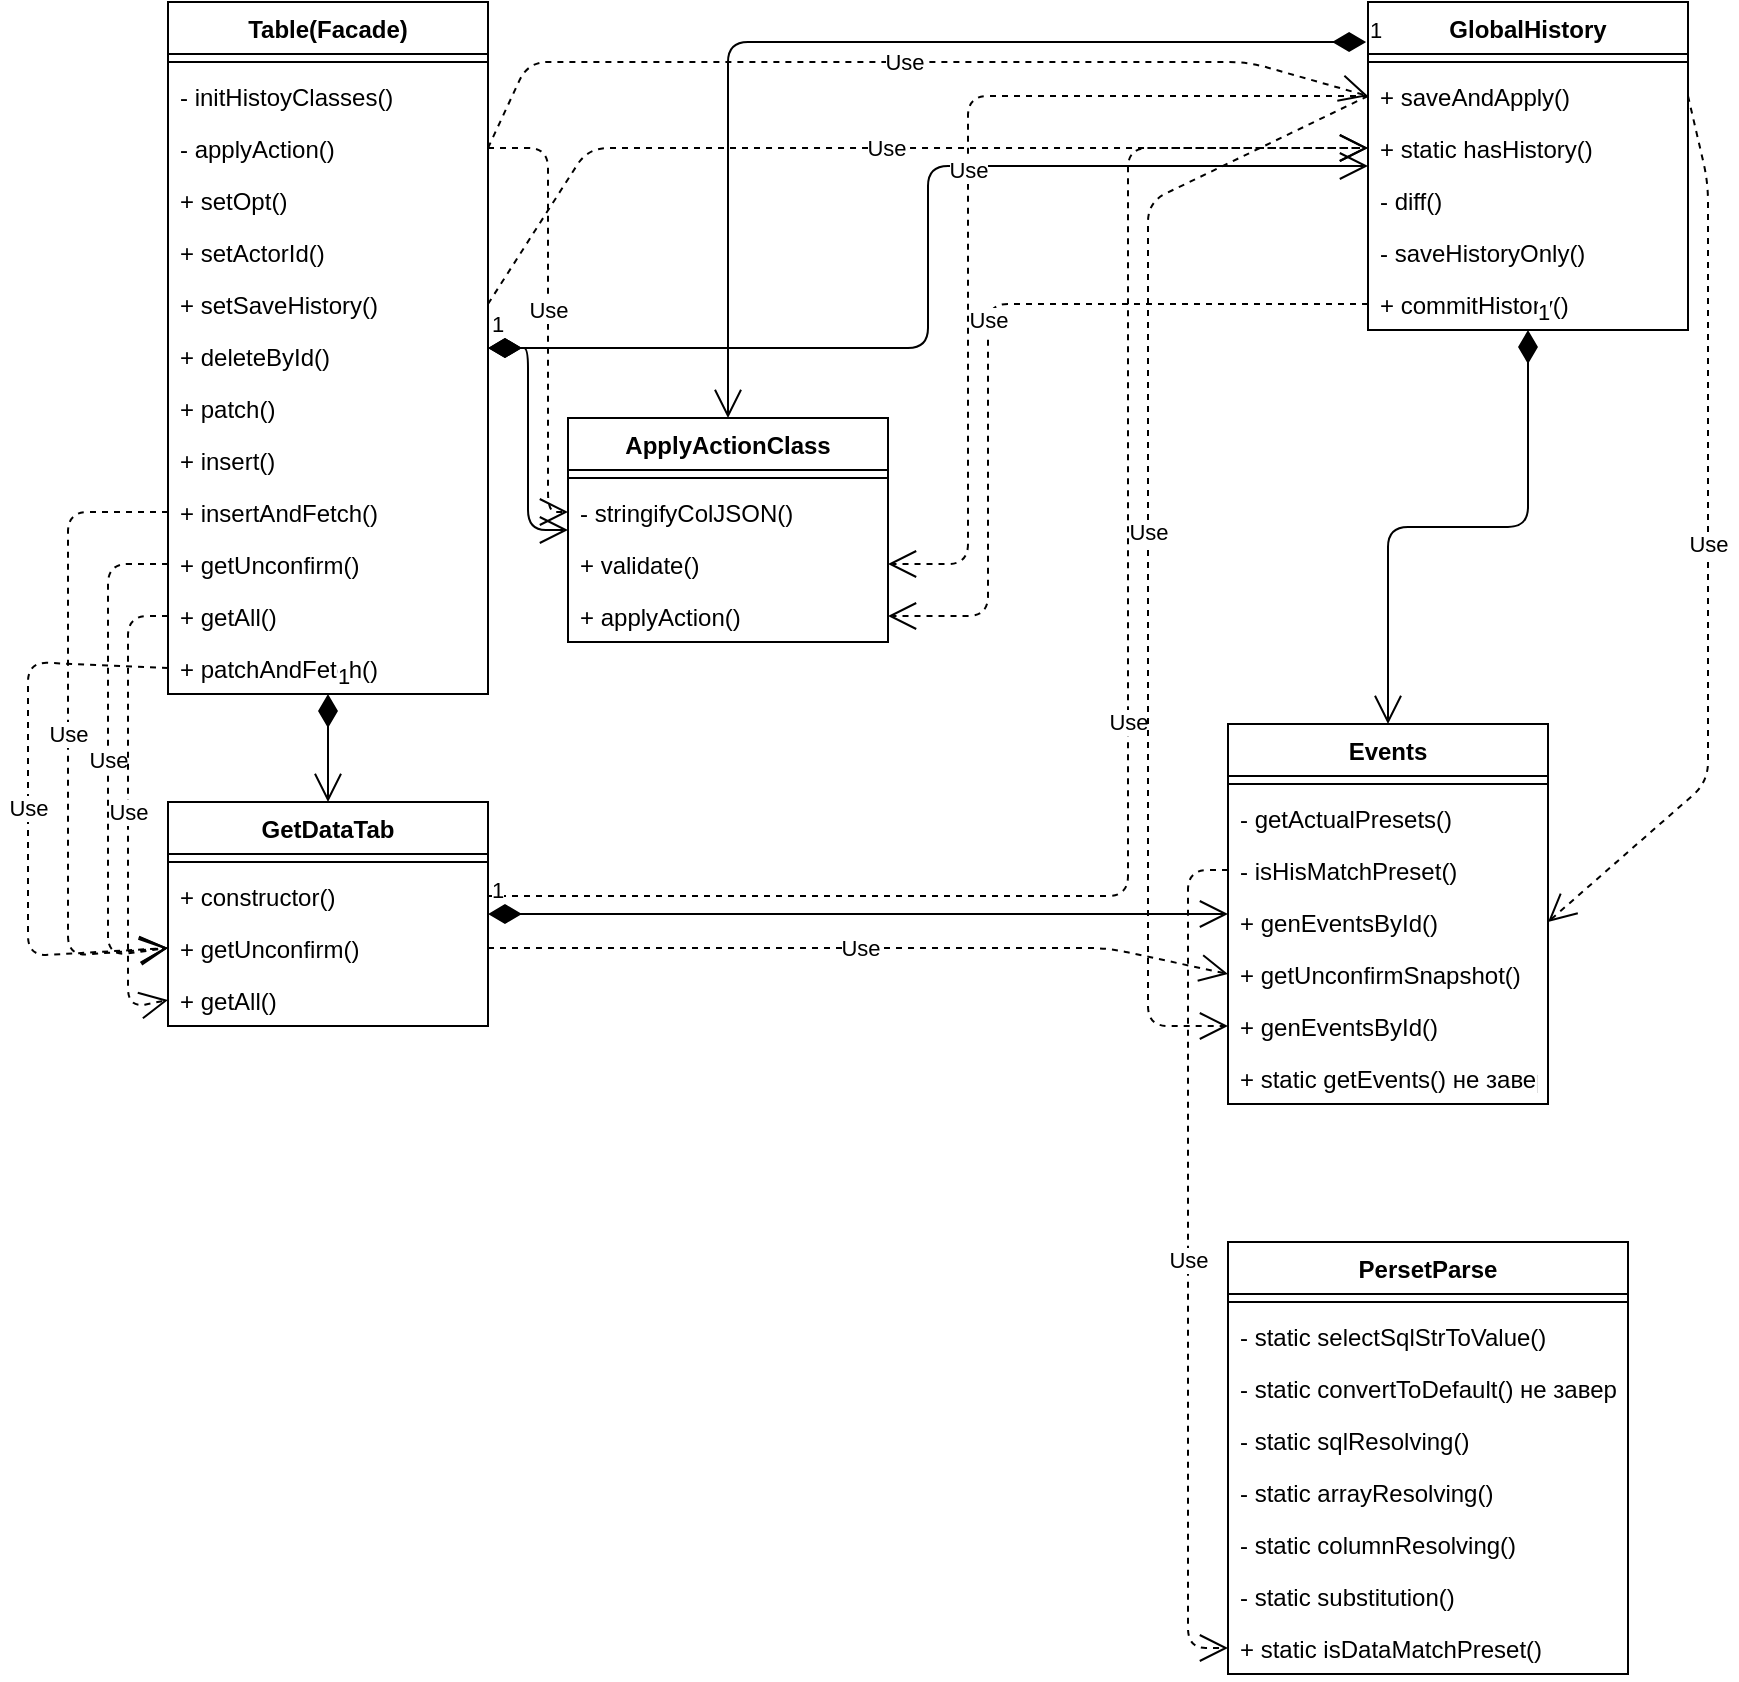 <mxfile version="14.3.2" type="google"><diagram id="3p_ZylhgmJ8c4HEx4bfC" name="Page-1"><mxGraphModel dx="2249" dy="738" grid="1" gridSize="10" guides="1" tooltips="1" connect="1" arrows="1" fold="1" page="1" pageScale="1" pageWidth="827" pageHeight="1169" math="0" shadow="0"><root><mxCell id="0"/><mxCell id="1" parent="0"/><mxCell id="8jdb5eiaXsH3c6DRHORx-1" value="Table(Facade)" style="swimlane;fontStyle=1;align=center;verticalAlign=top;childLayout=stackLayout;horizontal=1;startSize=26;horizontalStack=0;resizeParent=1;resizeParentMax=0;resizeLast=0;collapsible=1;marginBottom=0;" parent="1" vertex="1"><mxGeometry x="40" y="10" width="160" height="346" as="geometry"/></mxCell><mxCell id="8jdb5eiaXsH3c6DRHORx-3" value="" style="line;strokeWidth=1;fillColor=none;align=left;verticalAlign=middle;spacingTop=-1;spacingLeft=3;spacingRight=3;rotatable=0;labelPosition=right;points=[];portConstraint=eastwest;" parent="8jdb5eiaXsH3c6DRHORx-1" vertex="1"><mxGeometry y="26" width="160" height="8" as="geometry"/></mxCell><mxCell id="8jdb5eiaXsH3c6DRHORx-4" value="- initHistoyClasses()&#10;" style="text;strokeColor=none;fillColor=none;align=left;verticalAlign=top;spacingLeft=4;spacingRight=4;overflow=hidden;rotatable=0;points=[[0,0.5],[1,0.5]];portConstraint=eastwest;" parent="8jdb5eiaXsH3c6DRHORx-1" vertex="1"><mxGeometry y="34" width="160" height="26" as="geometry"/></mxCell><mxCell id="8jdb5eiaXsH3c6DRHORx-13" value="- applyAction()" style="text;strokeColor=none;fillColor=none;align=left;verticalAlign=top;spacingLeft=4;spacingRight=4;overflow=hidden;rotatable=0;points=[[0,0.5],[1,0.5]];portConstraint=eastwest;" parent="8jdb5eiaXsH3c6DRHORx-1" vertex="1"><mxGeometry y="60" width="160" height="26" as="geometry"/></mxCell><mxCell id="8jdb5eiaXsH3c6DRHORx-10" value="+ setOpt()" style="text;strokeColor=none;fillColor=none;align=left;verticalAlign=top;spacingLeft=4;spacingRight=4;overflow=hidden;rotatable=0;points=[[0,0.5],[1,0.5]];portConstraint=eastwest;" parent="8jdb5eiaXsH3c6DRHORx-1" vertex="1"><mxGeometry y="86" width="160" height="26" as="geometry"/></mxCell><mxCell id="8jdb5eiaXsH3c6DRHORx-9" value="+ setActorId()" style="text;strokeColor=none;fillColor=none;align=left;verticalAlign=top;spacingLeft=4;spacingRight=4;overflow=hidden;rotatable=0;points=[[0,0.5],[1,0.5]];portConstraint=eastwest;" parent="8jdb5eiaXsH3c6DRHORx-1" vertex="1"><mxGeometry y="112" width="160" height="26" as="geometry"/></mxCell><mxCell id="8jdb5eiaXsH3c6DRHORx-12" value="+ setSaveHistory()" style="text;strokeColor=none;fillColor=none;align=left;verticalAlign=top;spacingLeft=4;spacingRight=4;overflow=hidden;rotatable=0;points=[[0,0.5],[1,0.5]];portConstraint=eastwest;" parent="8jdb5eiaXsH3c6DRHORx-1" vertex="1"><mxGeometry y="138" width="160" height="26" as="geometry"/></mxCell><mxCell id="8jdb5eiaXsH3c6DRHORx-14" value="+ deleteById()" style="text;strokeColor=none;fillColor=none;align=left;verticalAlign=top;spacingLeft=4;spacingRight=4;overflow=hidden;rotatable=0;points=[[0,0.5],[1,0.5]];portConstraint=eastwest;" parent="8jdb5eiaXsH3c6DRHORx-1" vertex="1"><mxGeometry y="164" width="160" height="26" as="geometry"/></mxCell><mxCell id="8jdb5eiaXsH3c6DRHORx-15" value="+ patch()" style="text;strokeColor=none;fillColor=none;align=left;verticalAlign=top;spacingLeft=4;spacingRight=4;overflow=hidden;rotatable=0;points=[[0,0.5],[1,0.5]];portConstraint=eastwest;" parent="8jdb5eiaXsH3c6DRHORx-1" vertex="1"><mxGeometry y="190" width="160" height="26" as="geometry"/></mxCell><mxCell id="8jdb5eiaXsH3c6DRHORx-25" value="+ insert()" style="text;strokeColor=none;fillColor=none;align=left;verticalAlign=top;spacingLeft=4;spacingRight=4;overflow=hidden;rotatable=0;points=[[0,0.5],[1,0.5]];portConstraint=eastwest;" parent="8jdb5eiaXsH3c6DRHORx-1" vertex="1"><mxGeometry y="216" width="160" height="26" as="geometry"/></mxCell><mxCell id="8jdb5eiaXsH3c6DRHORx-26" value="+ insertAndFetch()" style="text;strokeColor=none;fillColor=none;align=left;verticalAlign=top;spacingLeft=4;spacingRight=4;overflow=hidden;rotatable=0;points=[[0,0.5],[1,0.5]];portConstraint=eastwest;" parent="8jdb5eiaXsH3c6DRHORx-1" vertex="1"><mxGeometry y="242" width="160" height="26" as="geometry"/></mxCell><mxCell id="8jdb5eiaXsH3c6DRHORx-27" value="+ getUnconfirm()" style="text;strokeColor=none;fillColor=none;align=left;verticalAlign=top;spacingLeft=4;spacingRight=4;overflow=hidden;rotatable=0;points=[[0,0.5],[1,0.5]];portConstraint=eastwest;" parent="8jdb5eiaXsH3c6DRHORx-1" vertex="1"><mxGeometry y="268" width="160" height="26" as="geometry"/></mxCell><mxCell id="8jdb5eiaXsH3c6DRHORx-28" value="+ getAll()" style="text;strokeColor=none;fillColor=none;align=left;verticalAlign=top;spacingLeft=4;spacingRight=4;overflow=hidden;rotatable=0;points=[[0,0.5],[1,0.5]];portConstraint=eastwest;" parent="8jdb5eiaXsH3c6DRHORx-1" vertex="1"><mxGeometry y="294" width="160" height="26" as="geometry"/></mxCell><mxCell id="8jdb5eiaXsH3c6DRHORx-70" value="+ patchAndFetch()" style="text;strokeColor=none;fillColor=none;align=left;verticalAlign=top;spacingLeft=4;spacingRight=4;overflow=hidden;rotatable=0;points=[[0,0.5],[1,0.5]];portConstraint=eastwest;" parent="8jdb5eiaXsH3c6DRHORx-1" vertex="1"><mxGeometry y="320" width="160" height="26" as="geometry"/></mxCell><mxCell id="8jdb5eiaXsH3c6DRHORx-5" value="GlobalHistory" style="swimlane;fontStyle=1;align=center;verticalAlign=top;childLayout=stackLayout;horizontal=1;startSize=26;horizontalStack=0;resizeParent=1;resizeParentMax=0;resizeLast=0;collapsible=1;marginBottom=0;" parent="1" vertex="1"><mxGeometry x="640" y="10" width="160" height="164" as="geometry"/></mxCell><mxCell id="8jdb5eiaXsH3c6DRHORx-7" value="" style="line;strokeWidth=1;fillColor=none;align=left;verticalAlign=middle;spacingTop=-1;spacingLeft=3;spacingRight=3;rotatable=0;labelPosition=right;points=[];portConstraint=eastwest;" parent="8jdb5eiaXsH3c6DRHORx-5" vertex="1"><mxGeometry y="26" width="160" height="8" as="geometry"/></mxCell><mxCell id="8jdb5eiaXsH3c6DRHORx-8" value="+ saveAndApply()" style="text;strokeColor=none;fillColor=none;align=left;verticalAlign=top;spacingLeft=4;spacingRight=4;overflow=hidden;rotatable=0;points=[[0,0.5],[1,0.5]];portConstraint=eastwest;" parent="8jdb5eiaXsH3c6DRHORx-5" vertex="1"><mxGeometry y="34" width="160" height="26" as="geometry"/></mxCell><mxCell id="8jdb5eiaXsH3c6DRHORx-43" value="+ static hasHistory()" style="text;strokeColor=none;fillColor=none;align=left;verticalAlign=top;spacingLeft=4;spacingRight=4;overflow=hidden;rotatable=0;points=[[0,0.5],[1,0.5]];portConstraint=eastwest;" parent="8jdb5eiaXsH3c6DRHORx-5" vertex="1"><mxGeometry y="60" width="160" height="26" as="geometry"/></mxCell><mxCell id="8jdb5eiaXsH3c6DRHORx-44" value="- diff()" style="text;strokeColor=none;fillColor=none;align=left;verticalAlign=top;spacingLeft=4;spacingRight=4;overflow=hidden;rotatable=0;points=[[0,0.5],[1,0.5]];portConstraint=eastwest;" parent="8jdb5eiaXsH3c6DRHORx-5" vertex="1"><mxGeometry y="86" width="160" height="26" as="geometry"/></mxCell><mxCell id="8jdb5eiaXsH3c6DRHORx-45" value="- saveHistoryOnly()" style="text;strokeColor=none;fillColor=none;align=left;verticalAlign=top;spacingLeft=4;spacingRight=4;overflow=hidden;rotatable=0;points=[[0,0.5],[1,0.5]];portConstraint=eastwest;" parent="8jdb5eiaXsH3c6DRHORx-5" vertex="1"><mxGeometry y="112" width="160" height="26" as="geometry"/></mxCell><mxCell id="8jdb5eiaXsH3c6DRHORx-46" value="+ commitHistory()" style="text;strokeColor=none;fillColor=none;align=left;verticalAlign=top;spacingLeft=4;spacingRight=4;overflow=hidden;rotatable=0;points=[[0,0.5],[1,0.5]];portConstraint=eastwest;" parent="8jdb5eiaXsH3c6DRHORx-5" vertex="1"><mxGeometry y="138" width="160" height="26" as="geometry"/></mxCell><mxCell id="8jdb5eiaXsH3c6DRHORx-31" value="ApplyActionClass" style="swimlane;fontStyle=1;align=center;verticalAlign=top;childLayout=stackLayout;horizontal=1;startSize=26;horizontalStack=0;resizeParent=1;resizeParentMax=0;resizeLast=0;collapsible=1;marginBottom=0;fontColor=#000000;" parent="1" vertex="1"><mxGeometry x="240" y="218" width="160" height="112" as="geometry"/></mxCell><mxCell id="8jdb5eiaXsH3c6DRHORx-33" value="" style="line;strokeWidth=1;fillColor=none;align=left;verticalAlign=middle;spacingTop=-1;spacingLeft=3;spacingRight=3;rotatable=0;labelPosition=right;points=[];portConstraint=eastwest;" parent="8jdb5eiaXsH3c6DRHORx-31" vertex="1"><mxGeometry y="26" width="160" height="8" as="geometry"/></mxCell><mxCell id="8jdb5eiaXsH3c6DRHORx-34" value="- stringifyColJSON()" style="text;strokeColor=none;fillColor=none;align=left;verticalAlign=top;spacingLeft=4;spacingRight=4;overflow=hidden;rotatable=0;points=[[0,0.5],[1,0.5]];portConstraint=eastwest;" parent="8jdb5eiaXsH3c6DRHORx-31" vertex="1"><mxGeometry y="34" width="160" height="26" as="geometry"/></mxCell><mxCell id="8jdb5eiaXsH3c6DRHORx-41" value="+ validate()" style="text;strokeColor=none;fillColor=none;align=left;verticalAlign=top;spacingLeft=4;spacingRight=4;overflow=hidden;rotatable=0;points=[[0,0.5],[1,0.5]];portConstraint=eastwest;" parent="8jdb5eiaXsH3c6DRHORx-31" vertex="1"><mxGeometry y="60" width="160" height="26" as="geometry"/></mxCell><mxCell id="8jdb5eiaXsH3c6DRHORx-42" value="+ applyAction()" style="text;strokeColor=none;fillColor=none;align=left;verticalAlign=top;spacingLeft=4;spacingRight=4;overflow=hidden;rotatable=0;points=[[0,0.5],[1,0.5]];portConstraint=eastwest;" parent="8jdb5eiaXsH3c6DRHORx-31" vertex="1"><mxGeometry y="86" width="160" height="26" as="geometry"/></mxCell><mxCell id="8jdb5eiaXsH3c6DRHORx-37" value="1" style="endArrow=open;html=1;endSize=12;startArrow=diamondThin;startSize=14;startFill=1;edgeStyle=orthogonalEdgeStyle;align=left;verticalAlign=bottom;fontColor=#000000;entryX=0;entryY=0.5;entryDx=0;entryDy=0;" parent="1" source="8jdb5eiaXsH3c6DRHORx-1" target="8jdb5eiaXsH3c6DRHORx-31" edge="1"><mxGeometry x="-1" y="3" relative="1" as="geometry"><mxPoint x="340" y="200" as="sourcePoint"/><mxPoint x="500" y="200" as="targetPoint"/></mxGeometry></mxCell><mxCell id="8jdb5eiaXsH3c6DRHORx-38" value="1" style="endArrow=open;html=1;endSize=12;startArrow=diamondThin;startSize=14;startFill=1;edgeStyle=orthogonalEdgeStyle;align=left;verticalAlign=bottom;fontColor=#000000;" parent="1" source="8jdb5eiaXsH3c6DRHORx-1" target="8jdb5eiaXsH3c6DRHORx-5" edge="1"><mxGeometry x="-1" y="3" relative="1" as="geometry"><mxPoint x="340" y="200" as="sourcePoint"/><mxPoint x="500" y="200" as="targetPoint"/></mxGeometry></mxCell><mxCell id="8jdb5eiaXsH3c6DRHORx-39" value="Use" style="endArrow=open;endSize=12;dashed=1;html=1;fontColor=#000000;entryX=0;entryY=0.5;entryDx=0;entryDy=0;exitX=1;exitY=0.5;exitDx=0;exitDy=0;" parent="1" source="8jdb5eiaXsH3c6DRHORx-13" target="8jdb5eiaXsH3c6DRHORx-8" edge="1"><mxGeometry width="160" relative="1" as="geometry"><mxPoint x="240" y="130" as="sourcePoint"/><mxPoint x="500" y="200" as="targetPoint"/><Array as="points"><mxPoint x="220" y="40"/><mxPoint x="580" y="40"/></Array></mxGeometry></mxCell><mxCell id="8jdb5eiaXsH3c6DRHORx-40" value="Use" style="endArrow=open;endSize=12;dashed=1;html=1;fontColor=#000000;exitX=1;exitY=0.5;exitDx=0;exitDy=0;entryX=0;entryY=0.5;entryDx=0;entryDy=0;" parent="1" source="8jdb5eiaXsH3c6DRHORx-13" target="8jdb5eiaXsH3c6DRHORx-34" edge="1"><mxGeometry width="160" relative="1" as="geometry"><mxPoint x="340" y="200" as="sourcePoint"/><mxPoint x="500" y="200" as="targetPoint"/><Array as="points"><mxPoint x="230" y="83"/><mxPoint x="230" y="265"/></Array></mxGeometry></mxCell><mxCell id="8jdb5eiaXsH3c6DRHORx-48" value="Use" style="endArrow=open;endSize=12;dashed=1;html=1;fontColor=#000000;exitX=1;exitY=0.5;exitDx=0;exitDy=0;entryX=0;entryY=0.5;entryDx=0;entryDy=0;" parent="1" source="8jdb5eiaXsH3c6DRHORx-12" target="8jdb5eiaXsH3c6DRHORx-43" edge="1"><mxGeometry width="160" relative="1" as="geometry"><mxPoint x="340" y="200" as="sourcePoint"/><mxPoint x="500" y="200" as="targetPoint"/><Array as="points"><mxPoint x="250" y="83"/></Array></mxGeometry></mxCell><mxCell id="8jdb5eiaXsH3c6DRHORx-49" value="1" style="endArrow=open;html=1;endSize=12;startArrow=diamondThin;startSize=14;startFill=1;edgeStyle=orthogonalEdgeStyle;align=left;verticalAlign=bottom;fontColor=#000000;exitX=-0.006;exitY=0.122;exitDx=0;exitDy=0;exitPerimeter=0;" parent="1" source="8jdb5eiaXsH3c6DRHORx-5" target="8jdb5eiaXsH3c6DRHORx-31" edge="1"><mxGeometry x="-1" y="3" relative="1" as="geometry"><mxPoint x="340" y="200" as="sourcePoint"/><mxPoint x="500" y="200" as="targetPoint"/></mxGeometry></mxCell><mxCell id="8jdb5eiaXsH3c6DRHORx-52" value="Use" style="endArrow=open;endSize=12;dashed=1;html=1;fontColor=#000000;exitX=0;exitY=0.5;exitDx=0;exitDy=0;entryX=1;entryY=0.5;entryDx=0;entryDy=0;" parent="1" source="8jdb5eiaXsH3c6DRHORx-8" target="8jdb5eiaXsH3c6DRHORx-41" edge="1"><mxGeometry width="160" relative="1" as="geometry"><mxPoint x="340" y="200" as="sourcePoint"/><mxPoint x="500" y="200" as="targetPoint"/><Array as="points"><mxPoint x="440" y="57"/><mxPoint x="440" y="291"/></Array></mxGeometry></mxCell><mxCell id="8jdb5eiaXsH3c6DRHORx-53" value="Use" style="endArrow=open;endSize=12;dashed=1;html=1;fontColor=#000000;exitX=0;exitY=0.5;exitDx=0;exitDy=0;entryX=1;entryY=0.5;entryDx=0;entryDy=0;" parent="1" source="8jdb5eiaXsH3c6DRHORx-46" target="8jdb5eiaXsH3c6DRHORx-42" edge="1"><mxGeometry width="160" relative="1" as="geometry"><mxPoint x="340" y="200" as="sourcePoint"/><mxPoint x="500" y="200" as="targetPoint"/><Array as="points"><mxPoint x="450" y="161"/><mxPoint x="450" y="317"/></Array></mxGeometry></mxCell><mxCell id="8jdb5eiaXsH3c6DRHORx-54" value="Events" style="swimlane;fontStyle=1;align=center;verticalAlign=top;childLayout=stackLayout;horizontal=1;startSize=26;horizontalStack=0;resizeParent=1;resizeParentMax=0;resizeLast=0;collapsible=1;marginBottom=0;fontColor=#000000;" parent="1" vertex="1"><mxGeometry x="570" y="371" width="160" height="190" as="geometry"><mxRectangle x="570" y="371" width="70" height="26" as="alternateBounds"/></mxGeometry></mxCell><mxCell id="8jdb5eiaXsH3c6DRHORx-56" value="" style="line;strokeWidth=1;fillColor=none;align=left;verticalAlign=middle;spacingTop=-1;spacingLeft=3;spacingRight=3;rotatable=0;labelPosition=right;points=[];portConstraint=eastwest;" parent="8jdb5eiaXsH3c6DRHORx-54" vertex="1"><mxGeometry y="26" width="160" height="8" as="geometry"/></mxCell><mxCell id="8jdb5eiaXsH3c6DRHORx-84" value="- getActualPresets()" style="text;strokeColor=none;fillColor=none;align=left;verticalAlign=top;spacingLeft=4;spacingRight=4;overflow=hidden;rotatable=0;points=[[0,0.5],[1,0.5]];portConstraint=eastwest;" parent="8jdb5eiaXsH3c6DRHORx-54" vertex="1"><mxGeometry y="34" width="160" height="26" as="geometry"/></mxCell><mxCell id="8jdb5eiaXsH3c6DRHORx-81" value="- isHisMatchPreset()" style="text;strokeColor=none;fillColor=none;align=left;verticalAlign=top;spacingLeft=4;spacingRight=4;overflow=hidden;rotatable=0;points=[[0,0.5],[1,0.5]];portConstraint=eastwest;" parent="8jdb5eiaXsH3c6DRHORx-54" vertex="1"><mxGeometry y="60" width="160" height="26" as="geometry"/></mxCell><mxCell id="8jdb5eiaXsH3c6DRHORx-57" value="+ genEventsById()" style="text;strokeColor=none;fillColor=none;align=left;verticalAlign=top;spacingLeft=4;spacingRight=4;overflow=hidden;rotatable=0;points=[[0,0.5],[1,0.5]];portConstraint=eastwest;" parent="8jdb5eiaXsH3c6DRHORx-54" vertex="1"><mxGeometry y="86" width="160" height="26" as="geometry"/></mxCell><mxCell id="8jdb5eiaXsH3c6DRHORx-75" value="+ getUnconfirmSnapshot()" style="text;strokeColor=none;fillColor=none;align=left;verticalAlign=top;spacingLeft=4;spacingRight=4;overflow=hidden;rotatable=0;points=[[0,0.5],[1,0.5]];portConstraint=eastwest;" parent="8jdb5eiaXsH3c6DRHORx-54" vertex="1"><mxGeometry y="112" width="160" height="26" as="geometry"/></mxCell><mxCell id="8jdb5eiaXsH3c6DRHORx-83" value="+ genEventsById()" style="text;strokeColor=none;fillColor=none;align=left;verticalAlign=top;spacingLeft=4;spacingRight=4;overflow=hidden;rotatable=0;points=[[0,0.5],[1,0.5]];portConstraint=eastwest;" parent="8jdb5eiaXsH3c6DRHORx-54" vertex="1"><mxGeometry y="138" width="160" height="26" as="geometry"/></mxCell><mxCell id="8jdb5eiaXsH3c6DRHORx-82" value="+ static getEvents() не завершен" style="text;strokeColor=none;fillColor=none;align=left;verticalAlign=top;spacingLeft=4;spacingRight=4;overflow=hidden;rotatable=0;points=[[0,0.5],[1,0.5]];portConstraint=eastwest;" parent="8jdb5eiaXsH3c6DRHORx-54" vertex="1"><mxGeometry y="164" width="160" height="26" as="geometry"/></mxCell><mxCell id="8jdb5eiaXsH3c6DRHORx-58" value="1" style="endArrow=open;html=1;endSize=12;startArrow=diamondThin;startSize=14;startFill=1;edgeStyle=orthogonalEdgeStyle;align=left;verticalAlign=bottom;fontColor=#000000;" parent="1" source="8jdb5eiaXsH3c6DRHORx-5" target="8jdb5eiaXsH3c6DRHORx-54" edge="1"><mxGeometry x="-1" y="3" relative="1" as="geometry"><mxPoint x="340" y="360" as="sourcePoint"/><mxPoint x="500" y="360" as="targetPoint"/></mxGeometry></mxCell><mxCell id="8jdb5eiaXsH3c6DRHORx-59" value="Use" style="endArrow=open;endSize=12;dashed=1;html=1;fontColor=#000000;exitX=1;exitY=0.5;exitDx=0;exitDy=0;entryX=1;entryY=0.5;entryDx=0;entryDy=0;" parent="1" source="8jdb5eiaXsH3c6DRHORx-8" target="8jdb5eiaXsH3c6DRHORx-57" edge="1"><mxGeometry width="160" relative="1" as="geometry"><mxPoint x="340" y="360" as="sourcePoint"/><mxPoint x="500" y="360" as="targetPoint"/><Array as="points"><mxPoint x="810" y="100"/><mxPoint x="810" y="400"/></Array></mxGeometry></mxCell><mxCell id="8jdb5eiaXsH3c6DRHORx-61" value="GetDataTab" style="swimlane;fontStyle=1;align=center;verticalAlign=top;childLayout=stackLayout;horizontal=1;startSize=26;horizontalStack=0;resizeParent=1;resizeParentMax=0;resizeLast=0;collapsible=1;marginBottom=0;fontColor=#000000;" parent="1" vertex="1"><mxGeometry x="40" y="410" width="160" height="112" as="geometry"/></mxCell><mxCell id="8jdb5eiaXsH3c6DRHORx-63" value="" style="line;strokeWidth=1;fillColor=none;align=left;verticalAlign=middle;spacingTop=-1;spacingLeft=3;spacingRight=3;rotatable=0;labelPosition=right;points=[];portConstraint=eastwest;" parent="8jdb5eiaXsH3c6DRHORx-61" vertex="1"><mxGeometry y="26" width="160" height="8" as="geometry"/></mxCell><mxCell id="8jdb5eiaXsH3c6DRHORx-72" value="+ constructor()" style="text;strokeColor=none;fillColor=none;align=left;verticalAlign=top;spacingLeft=4;spacingRight=4;overflow=hidden;rotatable=0;points=[[0,0.5],[1,0.5]];portConstraint=eastwest;" parent="8jdb5eiaXsH3c6DRHORx-61" vertex="1"><mxGeometry y="34" width="160" height="26" as="geometry"/></mxCell><mxCell id="8jdb5eiaXsH3c6DRHORx-64" value="+ getUnconfirm()" style="text;strokeColor=none;fillColor=none;align=left;verticalAlign=top;spacingLeft=4;spacingRight=4;overflow=hidden;rotatable=0;points=[[0,0.5],[1,0.5]];portConstraint=eastwest;" parent="8jdb5eiaXsH3c6DRHORx-61" vertex="1"><mxGeometry y="60" width="160" height="26" as="geometry"/></mxCell><mxCell id="8jdb5eiaXsH3c6DRHORx-65" value="+ getAll()" style="text;strokeColor=none;fillColor=none;align=left;verticalAlign=top;spacingLeft=4;spacingRight=4;overflow=hidden;rotatable=0;points=[[0,0.5],[1,0.5]];portConstraint=eastwest;" parent="8jdb5eiaXsH3c6DRHORx-61" vertex="1"><mxGeometry y="86" width="160" height="26" as="geometry"/></mxCell><mxCell id="8jdb5eiaXsH3c6DRHORx-66" value="Use" style="endArrow=open;endSize=12;dashed=1;html=1;fontColor=#000000;exitX=0;exitY=0.5;exitDx=0;exitDy=0;entryX=0;entryY=0.5;entryDx=0;entryDy=0;" parent="1" source="8jdb5eiaXsH3c6DRHORx-26" target="8jdb5eiaXsH3c6DRHORx-64" edge="1"><mxGeometry width="160" relative="1" as="geometry"><mxPoint x="340" y="360" as="sourcePoint"/><mxPoint x="500" y="360" as="targetPoint"/><Array as="points"><mxPoint x="-10" y="265"/><mxPoint x="-10" y="487"/></Array></mxGeometry></mxCell><mxCell id="8jdb5eiaXsH3c6DRHORx-67" value="Use" style="endArrow=open;endSize=12;dashed=1;html=1;fontColor=#000000;exitX=0;exitY=0.5;exitDx=0;exitDy=0;entryX=0;entryY=0.5;entryDx=0;entryDy=0;" parent="1" source="8jdb5eiaXsH3c6DRHORx-27" target="8jdb5eiaXsH3c6DRHORx-64" edge="1"><mxGeometry width="160" relative="1" as="geometry"><mxPoint x="340" y="360" as="sourcePoint"/><mxPoint x="500" y="360" as="targetPoint"/><Array as="points"><mxPoint x="10" y="291"/><mxPoint x="10" y="487"/></Array></mxGeometry></mxCell><mxCell id="8jdb5eiaXsH3c6DRHORx-68" value="Use" style="endArrow=open;endSize=12;dashed=1;html=1;fontColor=#000000;exitX=0;exitY=0.5;exitDx=0;exitDy=0;entryX=0;entryY=0.5;entryDx=0;entryDy=0;" parent="1" source="8jdb5eiaXsH3c6DRHORx-28" target="8jdb5eiaXsH3c6DRHORx-65" edge="1"><mxGeometry width="160" relative="1" as="geometry"><mxPoint x="240" y="380" as="sourcePoint"/><mxPoint x="290" y="400" as="targetPoint"/><Array as="points"><mxPoint x="20" y="317"/><mxPoint x="20" y="513"/></Array></mxGeometry></mxCell><mxCell id="8jdb5eiaXsH3c6DRHORx-69" value="Use" style="endArrow=open;endSize=12;dashed=1;html=1;fontColor=#000000;exitX=0;exitY=0.5;exitDx=0;exitDy=0;entryX=0;entryY=0.5;entryDx=0;entryDy=0;" parent="1" source="8jdb5eiaXsH3c6DRHORx-70" target="8jdb5eiaXsH3c6DRHORx-64" edge="1"><mxGeometry width="160" relative="1" as="geometry"><mxPoint x="210" y="380" as="sourcePoint"/><mxPoint x="500" y="360" as="targetPoint"/><Array as="points"><mxPoint x="-30" y="340"/><mxPoint x="-30" y="487"/></Array></mxGeometry></mxCell><mxCell id="8jdb5eiaXsH3c6DRHORx-71" value="1" style="endArrow=open;html=1;endSize=12;startArrow=diamondThin;startSize=14;startFill=1;edgeStyle=orthogonalEdgeStyle;align=left;verticalAlign=bottom;fontColor=#000000;" parent="1" source="8jdb5eiaXsH3c6DRHORx-1" target="8jdb5eiaXsH3c6DRHORx-61" edge="1"><mxGeometry x="-1" y="3" relative="1" as="geometry"><mxPoint x="340" y="360" as="sourcePoint"/><mxPoint x="500" y="360" as="targetPoint"/></mxGeometry></mxCell><mxCell id="8jdb5eiaXsH3c6DRHORx-73" value="Use" style="endArrow=open;endSize=12;dashed=1;html=1;fontColor=#000000;exitX=1;exitY=0.5;exitDx=0;exitDy=0;entryX=0;entryY=0.5;entryDx=0;entryDy=0;" parent="1" source="8jdb5eiaXsH3c6DRHORx-72" target="8jdb5eiaXsH3c6DRHORx-43" edge="1"><mxGeometry width="160" relative="1" as="geometry"><mxPoint x="340" y="360" as="sourcePoint"/><mxPoint x="500" y="360" as="targetPoint"/><Array as="points"><mxPoint x="520" y="457"/><mxPoint x="520" y="83"/></Array></mxGeometry></mxCell><mxCell id="8jdb5eiaXsH3c6DRHORx-74" value="1" style="endArrow=open;html=1;endSize=12;startArrow=diamondThin;startSize=14;startFill=1;edgeStyle=orthogonalEdgeStyle;align=left;verticalAlign=bottom;fontColor=#000000;" parent="1" source="8jdb5eiaXsH3c6DRHORx-61" target="8jdb5eiaXsH3c6DRHORx-54" edge="1"><mxGeometry x="-1" y="3" relative="1" as="geometry"><mxPoint x="340" y="360" as="sourcePoint"/><mxPoint x="500" y="360" as="targetPoint"/></mxGeometry></mxCell><mxCell id="8jdb5eiaXsH3c6DRHORx-76" value="Use" style="endArrow=open;endSize=12;dashed=1;html=1;fontColor=#000000;exitX=1;exitY=0.5;exitDx=0;exitDy=0;entryX=0;entryY=0.5;entryDx=0;entryDy=0;" parent="1" source="8jdb5eiaXsH3c6DRHORx-64" target="8jdb5eiaXsH3c6DRHORx-75" edge="1"><mxGeometry width="160" relative="1" as="geometry"><mxPoint x="340" y="360" as="sourcePoint"/><mxPoint x="500" y="360" as="targetPoint"/><Array as="points"><mxPoint x="510" y="483"/></Array></mxGeometry></mxCell><mxCell id="8jdb5eiaXsH3c6DRHORx-77" value="PersetParse" style="swimlane;fontStyle=1;align=center;verticalAlign=top;childLayout=stackLayout;horizontal=1;startSize=26;horizontalStack=0;resizeParent=1;resizeParentMax=0;resizeLast=0;collapsible=1;marginBottom=0;fontColor=#000000;" parent="1" vertex="1"><mxGeometry x="570" y="630" width="200" height="216" as="geometry"><mxRectangle x="400" y="610" width="100" height="26" as="alternateBounds"/></mxGeometry></mxCell><mxCell id="8jdb5eiaXsH3c6DRHORx-79" value="" style="line;strokeWidth=1;fillColor=none;align=left;verticalAlign=middle;spacingTop=-1;spacingLeft=3;spacingRight=3;rotatable=0;labelPosition=right;points=[];portConstraint=eastwest;" parent="8jdb5eiaXsH3c6DRHORx-77" vertex="1"><mxGeometry y="26" width="200" height="8" as="geometry"/></mxCell><mxCell id="8jdb5eiaXsH3c6DRHORx-80" value="- static selectSqlStrToValue()" style="text;strokeColor=none;fillColor=none;align=left;verticalAlign=top;spacingLeft=4;spacingRight=4;overflow=hidden;rotatable=0;points=[[0,0.5],[1,0.5]];portConstraint=eastwest;labelBackgroundColor=none;" parent="8jdb5eiaXsH3c6DRHORx-77" vertex="1"><mxGeometry y="34" width="200" height="26" as="geometry"/></mxCell><mxCell id="8jdb5eiaXsH3c6DRHORx-85" value="- static convertToDefault() не завершен" style="text;strokeColor=none;fillColor=none;align=left;verticalAlign=top;spacingLeft=4;spacingRight=4;overflow=hidden;rotatable=0;points=[[0,0.5],[1,0.5]];portConstraint=eastwest;labelBackgroundColor=none;" parent="8jdb5eiaXsH3c6DRHORx-77" vertex="1"><mxGeometry y="60" width="200" height="26" as="geometry"/></mxCell><mxCell id="8jdb5eiaXsH3c6DRHORx-86" value="- static sqlResolving()" style="text;strokeColor=none;fillColor=none;align=left;verticalAlign=top;spacingLeft=4;spacingRight=4;overflow=hidden;rotatable=0;points=[[0,0.5],[1,0.5]];portConstraint=eastwest;labelBackgroundColor=none;" parent="8jdb5eiaXsH3c6DRHORx-77" vertex="1"><mxGeometry y="86" width="200" height="26" as="geometry"/></mxCell><mxCell id="8jdb5eiaXsH3c6DRHORx-87" value="- static arrayResolving()" style="text;strokeColor=none;fillColor=none;align=left;verticalAlign=top;spacingLeft=4;spacingRight=4;overflow=hidden;rotatable=0;points=[[0,0.5],[1,0.5]];portConstraint=eastwest;labelBackgroundColor=none;" parent="8jdb5eiaXsH3c6DRHORx-77" vertex="1"><mxGeometry y="112" width="200" height="26" as="geometry"/></mxCell><mxCell id="8jdb5eiaXsH3c6DRHORx-88" value="- static columnResolving()" style="text;strokeColor=none;fillColor=none;align=left;verticalAlign=top;spacingLeft=4;spacingRight=4;overflow=hidden;rotatable=0;points=[[0,0.5],[1,0.5]];portConstraint=eastwest;labelBackgroundColor=none;" parent="8jdb5eiaXsH3c6DRHORx-77" vertex="1"><mxGeometry y="138" width="200" height="26" as="geometry"/></mxCell><mxCell id="8jdb5eiaXsH3c6DRHORx-89" value="- static substitution()" style="text;strokeColor=none;fillColor=none;align=left;verticalAlign=top;spacingLeft=4;spacingRight=4;overflow=hidden;rotatable=0;points=[[0,0.5],[1,0.5]];portConstraint=eastwest;labelBackgroundColor=none;" parent="8jdb5eiaXsH3c6DRHORx-77" vertex="1"><mxGeometry y="164" width="200" height="26" as="geometry"/></mxCell><mxCell id="8jdb5eiaXsH3c6DRHORx-90" value="+ static isDataMatchPreset()" style="text;strokeColor=none;fillColor=none;align=left;verticalAlign=top;spacingLeft=4;spacingRight=4;overflow=hidden;rotatable=0;points=[[0,0.5],[1,0.5]];portConstraint=eastwest;labelBackgroundColor=none;" parent="8jdb5eiaXsH3c6DRHORx-77" vertex="1"><mxGeometry y="190" width="200" height="26" as="geometry"/></mxCell><mxCell id="8jdb5eiaXsH3c6DRHORx-91" value="Use" style="endArrow=open;endSize=12;dashed=1;html=1;fontColor=#000000;exitX=0;exitY=0.5;exitDx=0;exitDy=0;entryX=0;entryY=0.5;entryDx=0;entryDy=0;" parent="1" source="8jdb5eiaXsH3c6DRHORx-81" target="8jdb5eiaXsH3c6DRHORx-90" edge="1"><mxGeometry width="160" relative="1" as="geometry"><mxPoint x="270" y="540" as="sourcePoint"/><mxPoint x="430" y="540" as="targetPoint"/><Array as="points"><mxPoint x="550" y="444"/><mxPoint x="550" y="833"/></Array></mxGeometry></mxCell><mxCell id="8jdb5eiaXsH3c6DRHORx-92" value="Use" style="endArrow=open;endSize=12;dashed=1;html=1;fontColor=#000000;exitX=0;exitY=0.5;exitDx=0;exitDy=0;entryX=0;entryY=0.5;entryDx=0;entryDy=0;" parent="1" source="8jdb5eiaXsH3c6DRHORx-8" target="8jdb5eiaXsH3c6DRHORx-83" edge="1"><mxGeometry width="160" relative="1" as="geometry"><mxPoint x="270" y="270" as="sourcePoint"/><mxPoint x="430" y="270" as="targetPoint"/><Array as="points"><mxPoint x="530" y="110"/><mxPoint x="530" y="522"/></Array></mxGeometry></mxCell></root></mxGraphModel></diagram></mxfile>